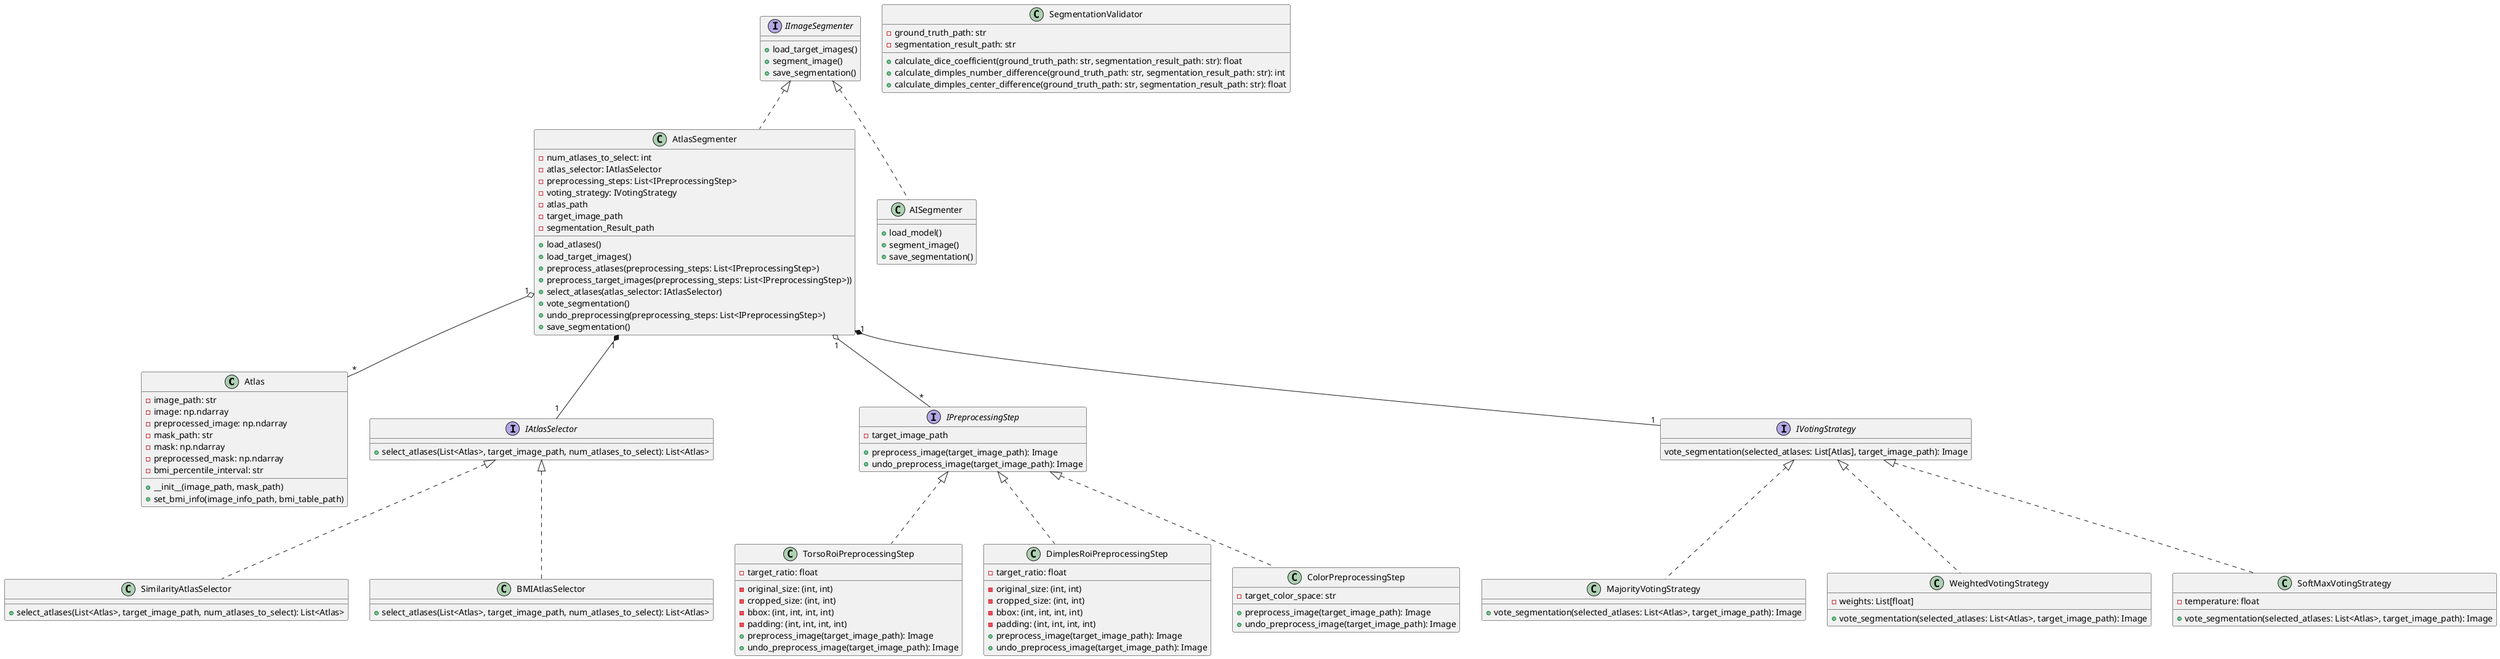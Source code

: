 @startuml
' https://plantuml.com/class-diagram
class Atlas {
- image_path: str
- image: np.ndarray
- preprocessed_image: np.ndarray
- mask_path: str
- mask: np.ndarray
- preprocessed_mask: np.ndarray
- bmi_percentile_interval: str
+ __init__(image_path, mask_path)
+ set_bmi_info(image_info_path, bmi_table_path)
}

interface IImageSegmenter {
+ load_target_images()
+ segment_image()
+ save_segmentation()
}

IImageSegmenter <|.. AtlasSegmenter
IImageSegmenter <|.. AISegmenter

class AtlasSegmenter {
- num_atlases_to_select: int
- atlas_selector: IAtlasSelector
- preprocessing_steps: List<IPreprocessingStep>
- voting_strategy: IVotingStrategy
- atlas_path
- target_image_path
- segmentation_Result_path
+ load_atlases()
+ load_target_images()
+ preprocess_atlases(preprocessing_steps: List<IPreprocessingStep>)
+ preprocess_target_images(preprocessing_steps: List<IPreprocessingStep>))
+ select_atlases(atlas_selector: IAtlasSelector)
+ vote_segmentation()
+ undo_preprocessing(preprocessing_steps: List<IPreprocessingStep>)
+ save_segmentation()
}

interface IAtlasSelector {
+ select_atlases(List<Atlas>, target_image_path, num_atlases_to_select): List<Atlas>
}

class SimilarityAtlasSelector {
+ select_atlases(List<Atlas>, target_image_path, num_atlases_to_select): List<Atlas>
}

class BMIAtlasSelector {
+ select_atlases(List<Atlas>, target_image_path, num_atlases_to_select): List<Atlas>
}

interface IPreprocessingStep {
- target_image_path
+ preprocess_image(target_image_path): Image
+ undo_preprocess_image(target_image_path): Image
}

class TorsoRoiPreprocessingStep {
- original_size: (int, int)
- target_ratio: float
- cropped_size: (int, int)
- bbox: (int, int, int, int)
- padding: (int, int, int, int)
+ preprocess_image(target_image_path): Image
+ undo_preprocess_image(target_image_path): Image
}

class DimplesRoiPreprocessingStep {
- original_size: (int, int)
- target_ratio: float
- cropped_size: (int, int)
- bbox: (int, int, int, int)
- padding: (int, int, int, int)
+ preprocess_image(target_image_path): Image
+ undo_preprocess_image(target_image_path): Image
}

class ColorPreprocessingStep {
- target_color_space: str
+ preprocess_image(target_image_path): Image
+ undo_preprocess_image(target_image_path): Image
}

interface IVotingStrategy {
vote_segmentation(selected_atlases: List[Atlas], target_image_path): Image
}

class MajorityVotingStrategy {
+ vote_segmentation(selected_atlases: List<Atlas>, target_image_path): Image
}

class WeightedVotingStrategy {
- weights: List[float]
+ vote_segmentation(selected_atlases: List<Atlas>, target_image_path): Image
}

class SoftMaxVotingStrategy {
- temperature: float
+ vote_segmentation(selected_atlases: List<Atlas>, target_image_path): Image
}


AtlasSegmenter "1" o-- "*" Atlas
AtlasSegmenter "1" *-- "1" IAtlasSelector
IAtlasSelector <|.. SimilarityAtlasSelector
IAtlasSelector <|.. BMIAtlasSelector
AtlasSegmenter "1" o-- "*" IPreprocessingStep
IPreprocessingStep <|.. TorsoRoiPreprocessingStep
IPreprocessingStep <|.. DimplesRoiPreprocessingStep
IPreprocessingStep <|.. ColorPreprocessingStep
AtlasSegmenter "1" *-- "1" IVotingStrategy
IVotingStrategy <|.. MajorityVotingStrategy
IVotingStrategy <|.. WeightedVotingStrategy
IVotingStrategy <|.. SoftMaxVotingStrategy

class SegmentationValidator {
- ground_truth_path: str
- segmentation_result_path: str
+ calculate_dice_coefficient(ground_truth_path: str, segmentation_result_path: str): float
+ calculate_dimples_number_difference(ground_truth_path: str, segmentation_result_path: str): int
+ calculate_dimples_center_difference(ground_truth_path: str, segmentation_result_path: str): float
}

class AISegmenter {
+ load_model()
+ segment_image()
+ save_segmentation()
}

@enduml


